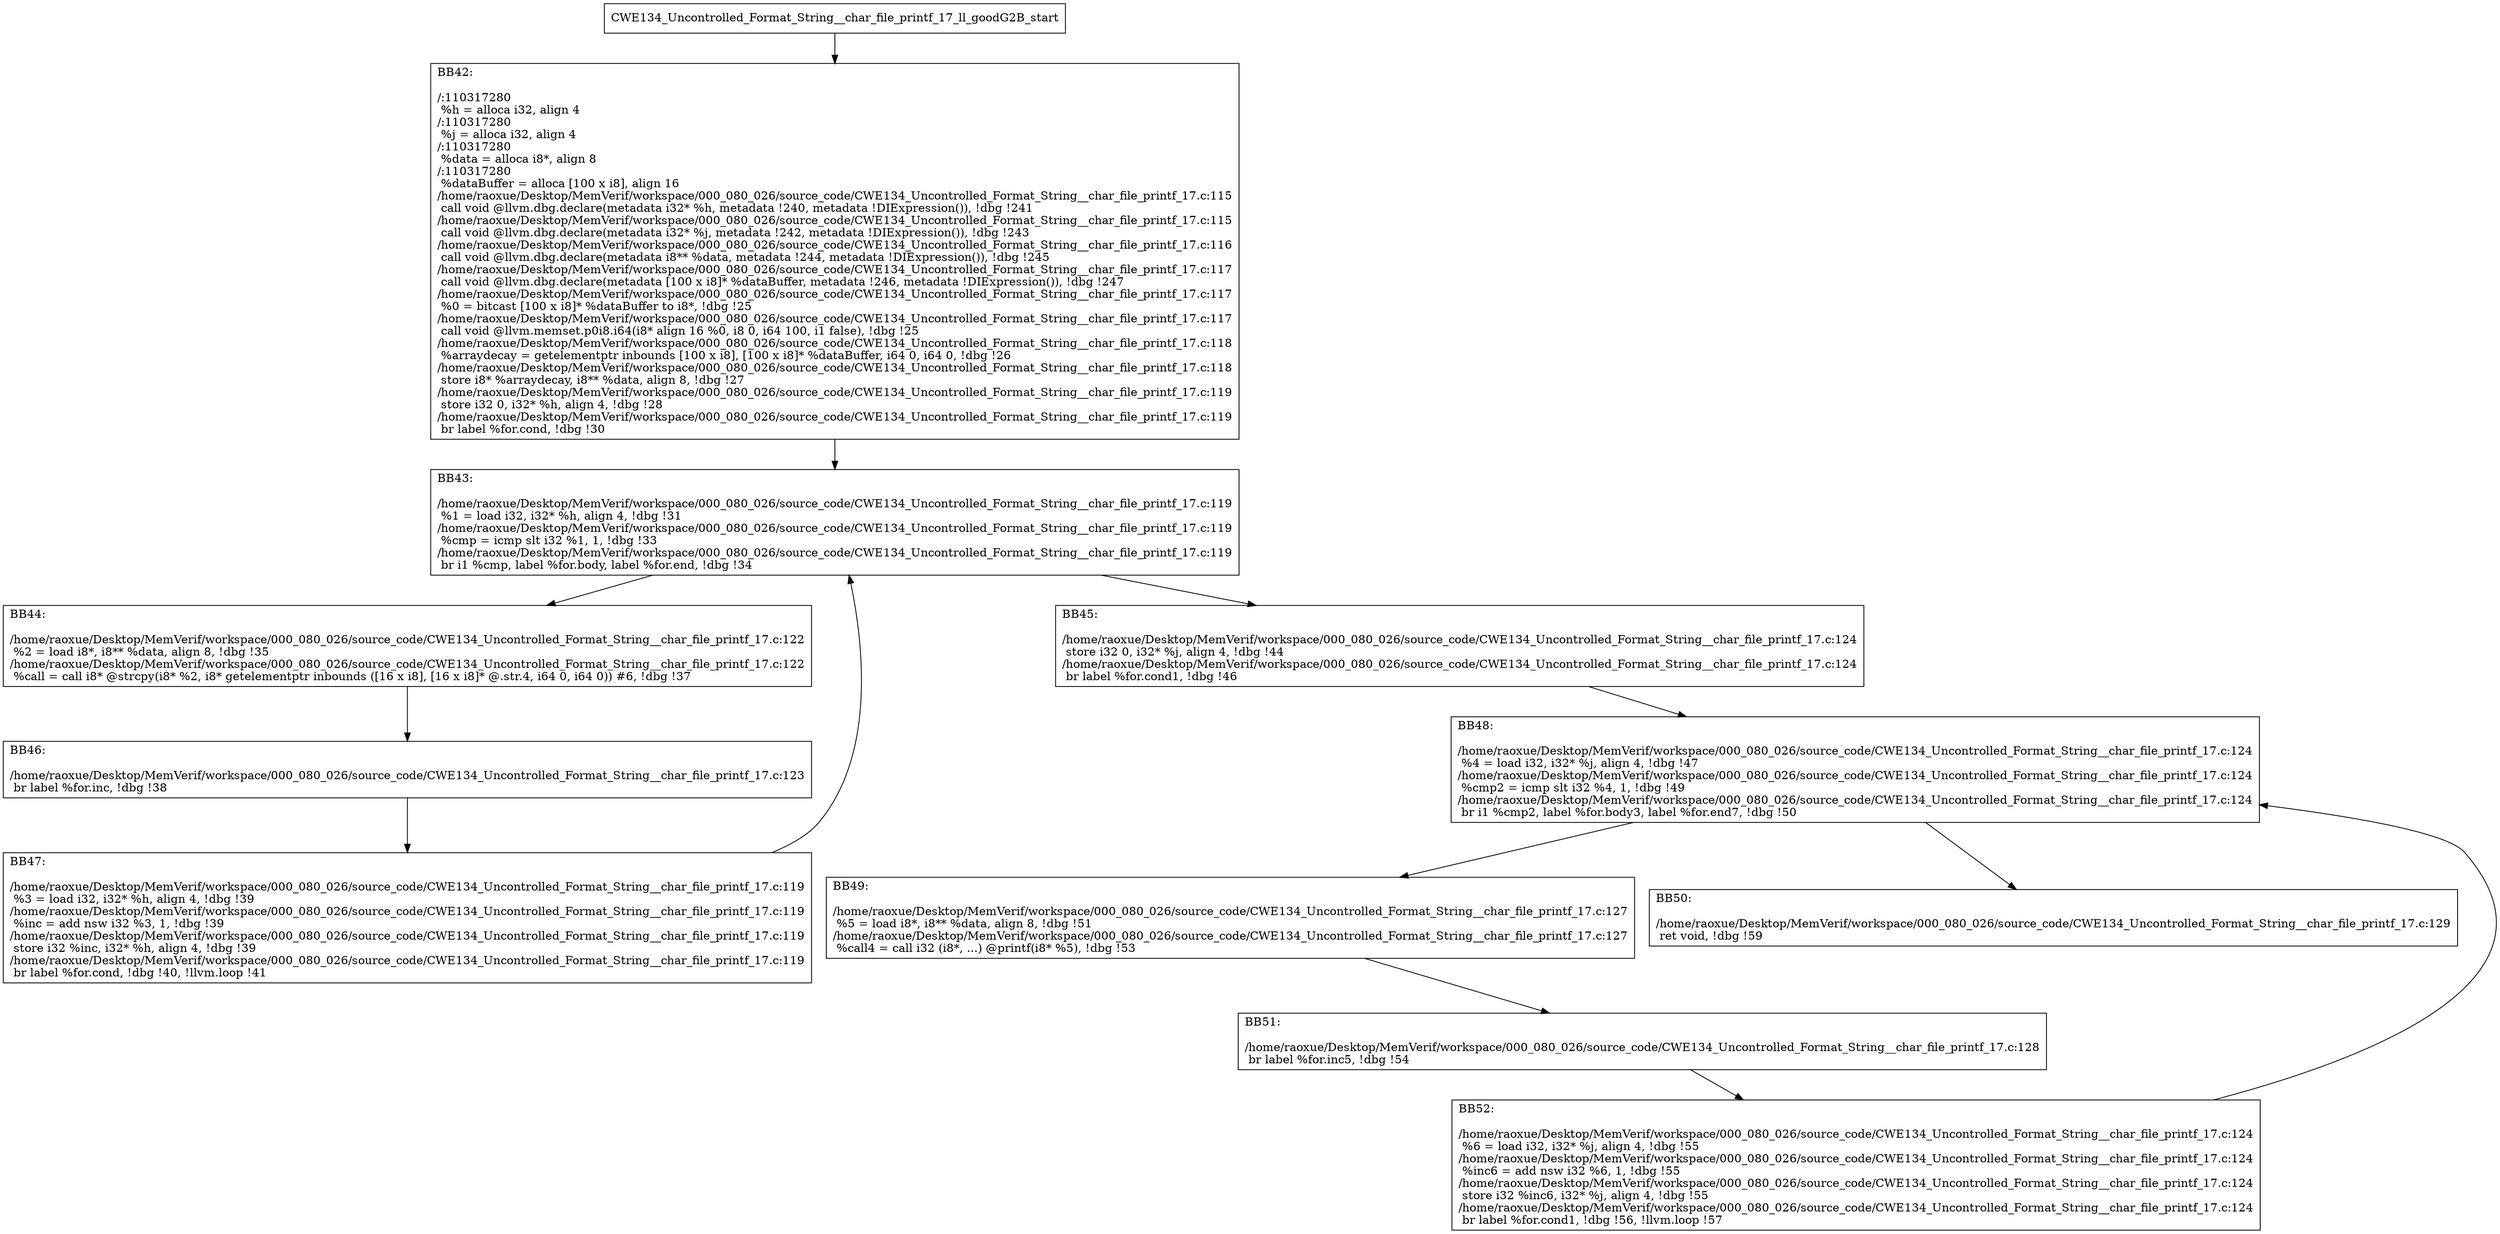 digraph "CFG for'CWE134_Uncontrolled_Format_String__char_file_printf_17_ll_goodG2B' function" {
	BBCWE134_Uncontrolled_Format_String__char_file_printf_17_ll_goodG2B_start[shape=record,label="{CWE134_Uncontrolled_Format_String__char_file_printf_17_ll_goodG2B_start}"];
	BBCWE134_Uncontrolled_Format_String__char_file_printf_17_ll_goodG2B_start-> CWE134_Uncontrolled_Format_String__char_file_printf_17_ll_goodG2BBB42;
	CWE134_Uncontrolled_Format_String__char_file_printf_17_ll_goodG2BBB42 [shape=record, label="{BB42:\l\l/:110317280\l
  %h = alloca i32, align 4\l
/:110317280\l
  %j = alloca i32, align 4\l
/:110317280\l
  %data = alloca i8*, align 8\l
/:110317280\l
  %dataBuffer = alloca [100 x i8], align 16\l
/home/raoxue/Desktop/MemVerif/workspace/000_080_026/source_code/CWE134_Uncontrolled_Format_String__char_file_printf_17.c:115\l
  call void @llvm.dbg.declare(metadata i32* %h, metadata !240, metadata !DIExpression()), !dbg !241\l
/home/raoxue/Desktop/MemVerif/workspace/000_080_026/source_code/CWE134_Uncontrolled_Format_String__char_file_printf_17.c:115\l
  call void @llvm.dbg.declare(metadata i32* %j, metadata !242, metadata !DIExpression()), !dbg !243\l
/home/raoxue/Desktop/MemVerif/workspace/000_080_026/source_code/CWE134_Uncontrolled_Format_String__char_file_printf_17.c:116\l
  call void @llvm.dbg.declare(metadata i8** %data, metadata !244, metadata !DIExpression()), !dbg !245\l
/home/raoxue/Desktop/MemVerif/workspace/000_080_026/source_code/CWE134_Uncontrolled_Format_String__char_file_printf_17.c:117\l
  call void @llvm.dbg.declare(metadata [100 x i8]* %dataBuffer, metadata !246, metadata !DIExpression()), !dbg !247\l
/home/raoxue/Desktop/MemVerif/workspace/000_080_026/source_code/CWE134_Uncontrolled_Format_String__char_file_printf_17.c:117\l
  %0 = bitcast [100 x i8]* %dataBuffer to i8*, !dbg !25\l
/home/raoxue/Desktop/MemVerif/workspace/000_080_026/source_code/CWE134_Uncontrolled_Format_String__char_file_printf_17.c:117\l
  call void @llvm.memset.p0i8.i64(i8* align 16 %0, i8 0, i64 100, i1 false), !dbg !25\l
/home/raoxue/Desktop/MemVerif/workspace/000_080_026/source_code/CWE134_Uncontrolled_Format_String__char_file_printf_17.c:118\l
  %arraydecay = getelementptr inbounds [100 x i8], [100 x i8]* %dataBuffer, i64 0, i64 0, !dbg !26\l
/home/raoxue/Desktop/MemVerif/workspace/000_080_026/source_code/CWE134_Uncontrolled_Format_String__char_file_printf_17.c:118\l
  store i8* %arraydecay, i8** %data, align 8, !dbg !27\l
/home/raoxue/Desktop/MemVerif/workspace/000_080_026/source_code/CWE134_Uncontrolled_Format_String__char_file_printf_17.c:119\l
  store i32 0, i32* %h, align 4, !dbg !28\l
/home/raoxue/Desktop/MemVerif/workspace/000_080_026/source_code/CWE134_Uncontrolled_Format_String__char_file_printf_17.c:119\l
  br label %for.cond, !dbg !30\l
}"];
	CWE134_Uncontrolled_Format_String__char_file_printf_17_ll_goodG2BBB42-> CWE134_Uncontrolled_Format_String__char_file_printf_17_ll_goodG2BBB43;
	CWE134_Uncontrolled_Format_String__char_file_printf_17_ll_goodG2BBB43 [shape=record, label="{BB43:\l\l/home/raoxue/Desktop/MemVerif/workspace/000_080_026/source_code/CWE134_Uncontrolled_Format_String__char_file_printf_17.c:119\l
  %1 = load i32, i32* %h, align 4, !dbg !31\l
/home/raoxue/Desktop/MemVerif/workspace/000_080_026/source_code/CWE134_Uncontrolled_Format_String__char_file_printf_17.c:119\l
  %cmp = icmp slt i32 %1, 1, !dbg !33\l
/home/raoxue/Desktop/MemVerif/workspace/000_080_026/source_code/CWE134_Uncontrolled_Format_String__char_file_printf_17.c:119\l
  br i1 %cmp, label %for.body, label %for.end, !dbg !34\l
}"];
	CWE134_Uncontrolled_Format_String__char_file_printf_17_ll_goodG2BBB43-> CWE134_Uncontrolled_Format_String__char_file_printf_17_ll_goodG2BBB44;
	CWE134_Uncontrolled_Format_String__char_file_printf_17_ll_goodG2BBB43-> CWE134_Uncontrolled_Format_String__char_file_printf_17_ll_goodG2BBB45;
	CWE134_Uncontrolled_Format_String__char_file_printf_17_ll_goodG2BBB44 [shape=record, label="{BB44:\l\l/home/raoxue/Desktop/MemVerif/workspace/000_080_026/source_code/CWE134_Uncontrolled_Format_String__char_file_printf_17.c:122\l
  %2 = load i8*, i8** %data, align 8, !dbg !35\l
/home/raoxue/Desktop/MemVerif/workspace/000_080_026/source_code/CWE134_Uncontrolled_Format_String__char_file_printf_17.c:122\l
  %call = call i8* @strcpy(i8* %2, i8* getelementptr inbounds ([16 x i8], [16 x i8]* @.str.4, i64 0, i64 0)) #6, !dbg !37\l
}"];
	CWE134_Uncontrolled_Format_String__char_file_printf_17_ll_goodG2BBB44-> CWE134_Uncontrolled_Format_String__char_file_printf_17_ll_goodG2BBB46;
	CWE134_Uncontrolled_Format_String__char_file_printf_17_ll_goodG2BBB46 [shape=record, label="{BB46:\l\l/home/raoxue/Desktop/MemVerif/workspace/000_080_026/source_code/CWE134_Uncontrolled_Format_String__char_file_printf_17.c:123\l
  br label %for.inc, !dbg !38\l
}"];
	CWE134_Uncontrolled_Format_String__char_file_printf_17_ll_goodG2BBB46-> CWE134_Uncontrolled_Format_String__char_file_printf_17_ll_goodG2BBB47;
	CWE134_Uncontrolled_Format_String__char_file_printf_17_ll_goodG2BBB47 [shape=record, label="{BB47:\l\l/home/raoxue/Desktop/MemVerif/workspace/000_080_026/source_code/CWE134_Uncontrolled_Format_String__char_file_printf_17.c:119\l
  %3 = load i32, i32* %h, align 4, !dbg !39\l
/home/raoxue/Desktop/MemVerif/workspace/000_080_026/source_code/CWE134_Uncontrolled_Format_String__char_file_printf_17.c:119\l
  %inc = add nsw i32 %3, 1, !dbg !39\l
/home/raoxue/Desktop/MemVerif/workspace/000_080_026/source_code/CWE134_Uncontrolled_Format_String__char_file_printf_17.c:119\l
  store i32 %inc, i32* %h, align 4, !dbg !39\l
/home/raoxue/Desktop/MemVerif/workspace/000_080_026/source_code/CWE134_Uncontrolled_Format_String__char_file_printf_17.c:119\l
  br label %for.cond, !dbg !40, !llvm.loop !41\l
}"];
	CWE134_Uncontrolled_Format_String__char_file_printf_17_ll_goodG2BBB47-> CWE134_Uncontrolled_Format_String__char_file_printf_17_ll_goodG2BBB43;
	CWE134_Uncontrolled_Format_String__char_file_printf_17_ll_goodG2BBB45 [shape=record, label="{BB45:\l\l/home/raoxue/Desktop/MemVerif/workspace/000_080_026/source_code/CWE134_Uncontrolled_Format_String__char_file_printf_17.c:124\l
  store i32 0, i32* %j, align 4, !dbg !44\l
/home/raoxue/Desktop/MemVerif/workspace/000_080_026/source_code/CWE134_Uncontrolled_Format_String__char_file_printf_17.c:124\l
  br label %for.cond1, !dbg !46\l
}"];
	CWE134_Uncontrolled_Format_String__char_file_printf_17_ll_goodG2BBB45-> CWE134_Uncontrolled_Format_String__char_file_printf_17_ll_goodG2BBB48;
	CWE134_Uncontrolled_Format_String__char_file_printf_17_ll_goodG2BBB48 [shape=record, label="{BB48:\l\l/home/raoxue/Desktop/MemVerif/workspace/000_080_026/source_code/CWE134_Uncontrolled_Format_String__char_file_printf_17.c:124\l
  %4 = load i32, i32* %j, align 4, !dbg !47\l
/home/raoxue/Desktop/MemVerif/workspace/000_080_026/source_code/CWE134_Uncontrolled_Format_String__char_file_printf_17.c:124\l
  %cmp2 = icmp slt i32 %4, 1, !dbg !49\l
/home/raoxue/Desktop/MemVerif/workspace/000_080_026/source_code/CWE134_Uncontrolled_Format_String__char_file_printf_17.c:124\l
  br i1 %cmp2, label %for.body3, label %for.end7, !dbg !50\l
}"];
	CWE134_Uncontrolled_Format_String__char_file_printf_17_ll_goodG2BBB48-> CWE134_Uncontrolled_Format_String__char_file_printf_17_ll_goodG2BBB49;
	CWE134_Uncontrolled_Format_String__char_file_printf_17_ll_goodG2BBB48-> CWE134_Uncontrolled_Format_String__char_file_printf_17_ll_goodG2BBB50;
	CWE134_Uncontrolled_Format_String__char_file_printf_17_ll_goodG2BBB49 [shape=record, label="{BB49:\l\l/home/raoxue/Desktop/MemVerif/workspace/000_080_026/source_code/CWE134_Uncontrolled_Format_String__char_file_printf_17.c:127\l
  %5 = load i8*, i8** %data, align 8, !dbg !51\l
/home/raoxue/Desktop/MemVerif/workspace/000_080_026/source_code/CWE134_Uncontrolled_Format_String__char_file_printf_17.c:127\l
  %call4 = call i32 (i8*, ...) @printf(i8* %5), !dbg !53\l
}"];
	CWE134_Uncontrolled_Format_String__char_file_printf_17_ll_goodG2BBB49-> CWE134_Uncontrolled_Format_String__char_file_printf_17_ll_goodG2BBB51;
	CWE134_Uncontrolled_Format_String__char_file_printf_17_ll_goodG2BBB51 [shape=record, label="{BB51:\l\l/home/raoxue/Desktop/MemVerif/workspace/000_080_026/source_code/CWE134_Uncontrolled_Format_String__char_file_printf_17.c:128\l
  br label %for.inc5, !dbg !54\l
}"];
	CWE134_Uncontrolled_Format_String__char_file_printf_17_ll_goodG2BBB51-> CWE134_Uncontrolled_Format_String__char_file_printf_17_ll_goodG2BBB52;
	CWE134_Uncontrolled_Format_String__char_file_printf_17_ll_goodG2BBB52 [shape=record, label="{BB52:\l\l/home/raoxue/Desktop/MemVerif/workspace/000_080_026/source_code/CWE134_Uncontrolled_Format_String__char_file_printf_17.c:124\l
  %6 = load i32, i32* %j, align 4, !dbg !55\l
/home/raoxue/Desktop/MemVerif/workspace/000_080_026/source_code/CWE134_Uncontrolled_Format_String__char_file_printf_17.c:124\l
  %inc6 = add nsw i32 %6, 1, !dbg !55\l
/home/raoxue/Desktop/MemVerif/workspace/000_080_026/source_code/CWE134_Uncontrolled_Format_String__char_file_printf_17.c:124\l
  store i32 %inc6, i32* %j, align 4, !dbg !55\l
/home/raoxue/Desktop/MemVerif/workspace/000_080_026/source_code/CWE134_Uncontrolled_Format_String__char_file_printf_17.c:124\l
  br label %for.cond1, !dbg !56, !llvm.loop !57\l
}"];
	CWE134_Uncontrolled_Format_String__char_file_printf_17_ll_goodG2BBB52-> CWE134_Uncontrolled_Format_String__char_file_printf_17_ll_goodG2BBB48;
	CWE134_Uncontrolled_Format_String__char_file_printf_17_ll_goodG2BBB50 [shape=record, label="{BB50:\l\l/home/raoxue/Desktop/MemVerif/workspace/000_080_026/source_code/CWE134_Uncontrolled_Format_String__char_file_printf_17.c:129\l
  ret void, !dbg !59\l
}"];
}

